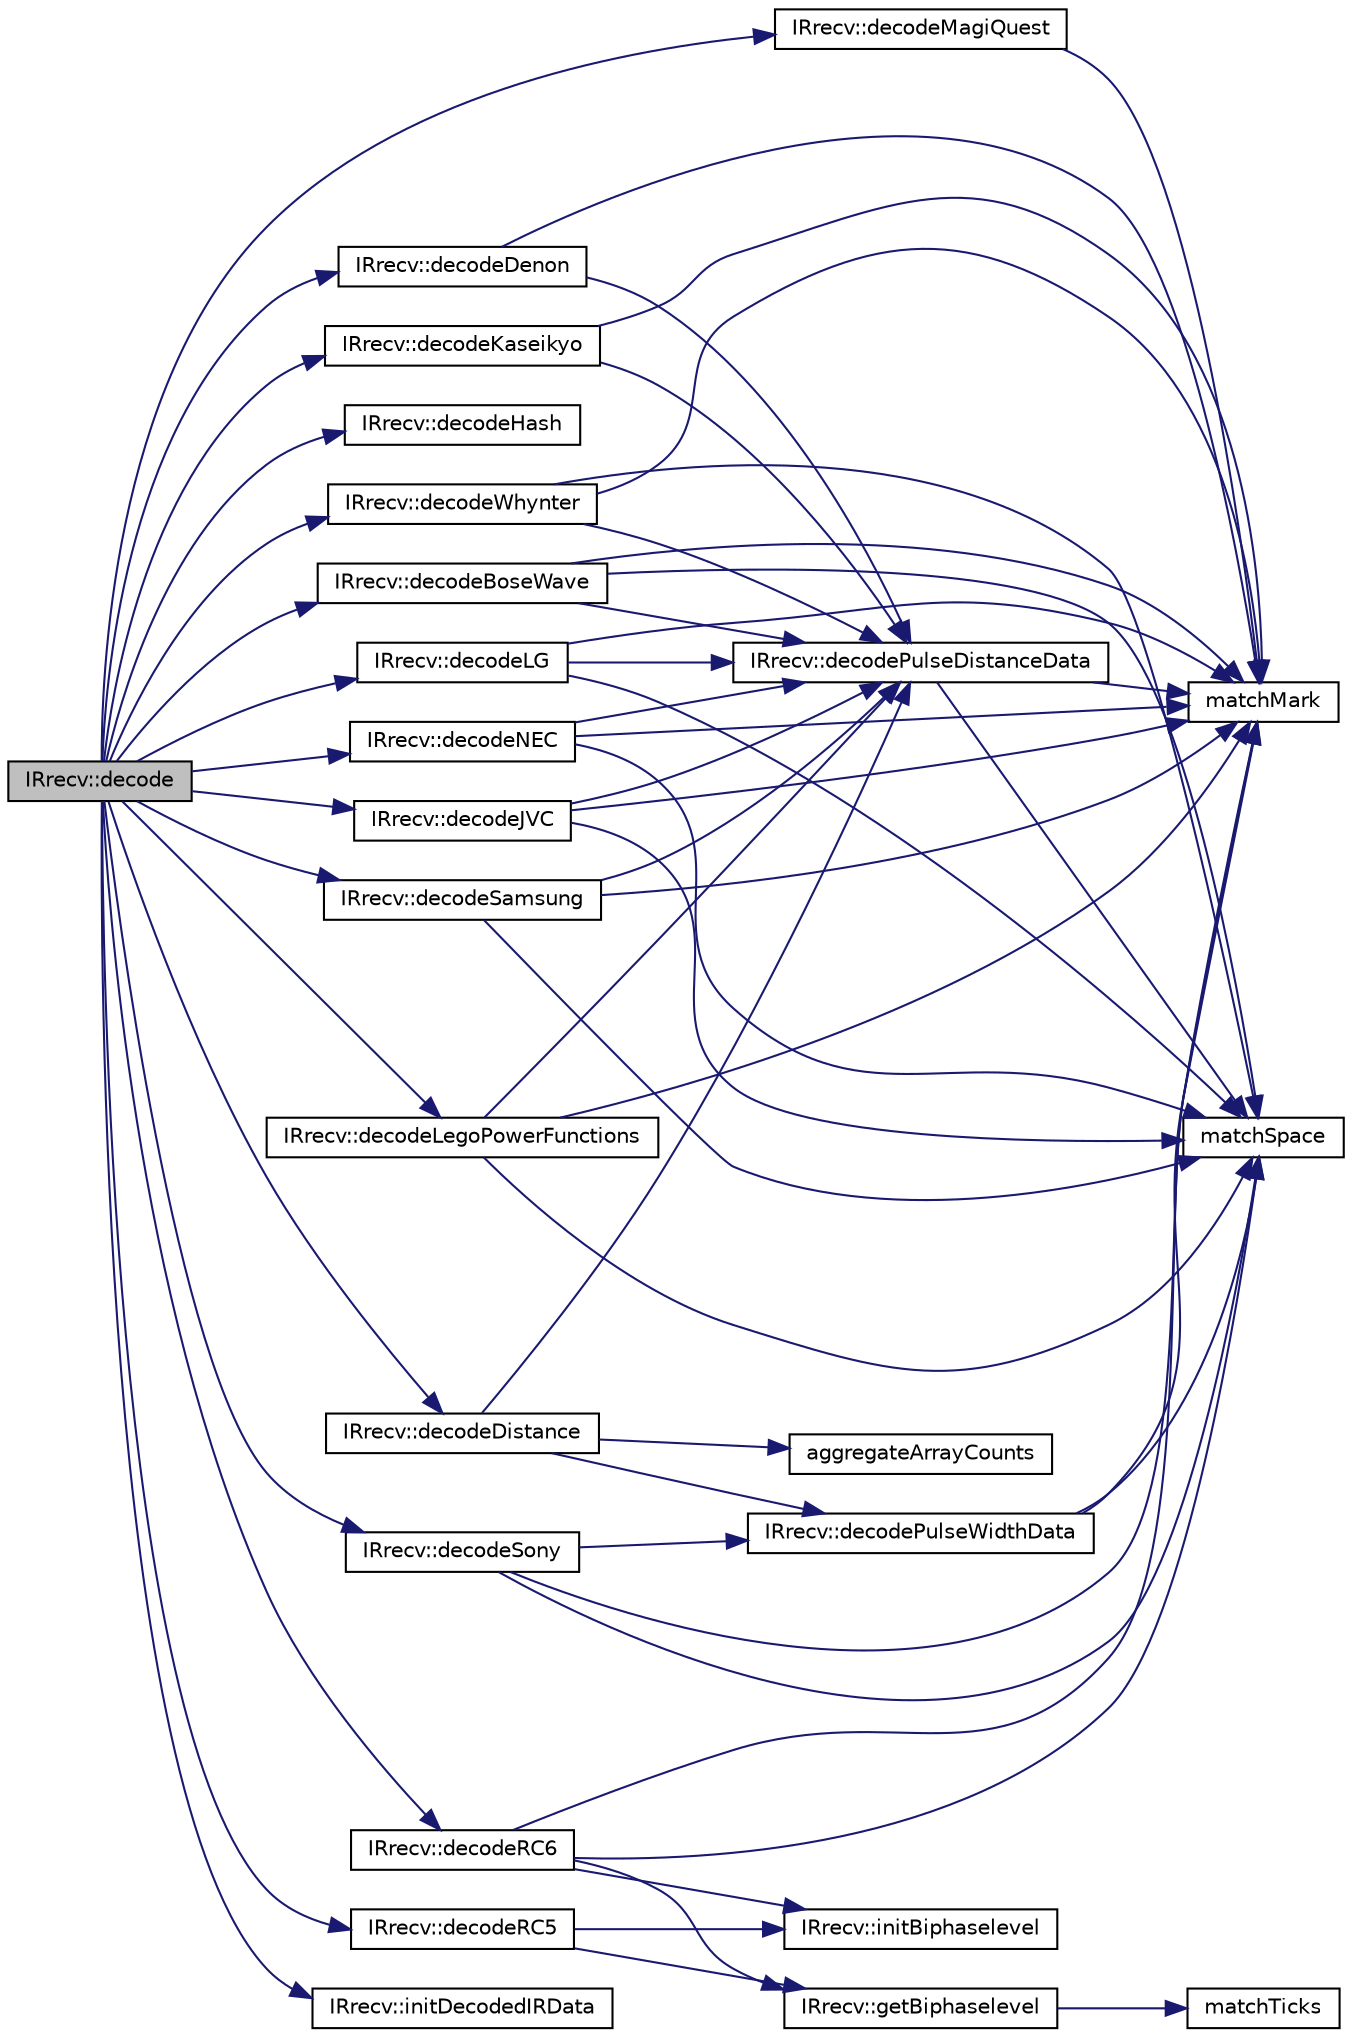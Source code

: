 digraph "IRrecv::decode"
{
 // LATEX_PDF_SIZE
  edge [fontname="Helvetica",fontsize="10",labelfontname="Helvetica",labelfontsize="10"];
  node [fontname="Helvetica",fontsize="10",shape=record];
  rankdir="LR";
  Node1 [label="IRrecv::decode",height=0.2,width=0.4,color="black", fillcolor="grey75", style="filled", fontcolor="black",tooltip=" "];
  Node1 -> Node2 [color="midnightblue",fontsize="10",style="solid"];
  Node2 [label="IRrecv::decodeBoseWave",height=0.2,width=0.4,color="black", fillcolor="white", style="filled",URL="$group___decoder.html#gaf9a5bf8248971aca9d4f5b68f3e9f858",tooltip=" "];
  Node2 -> Node3 [color="midnightblue",fontsize="10",style="solid"];
  Node3 [label="IRrecv::decodePulseDistanceData",height=0.2,width=0.4,color="black", fillcolor="white", style="filled",URL="$group___receiving.html#gaf8c9cdb5f7280043a552f22265bdb2d5",tooltip=" "];
  Node3 -> Node4 [color="midnightblue",fontsize="10",style="solid"];
  Node4 [label="matchMark",height=0.2,width=0.4,color="black", fillcolor="white", style="filled",URL="$group___receiving.html#ga4472564ea96b1ee10b51f594f60d7aeb",tooltip=" "];
  Node3 -> Node5 [color="midnightblue",fontsize="10",style="solid"];
  Node5 [label="matchSpace",height=0.2,width=0.4,color="black", fillcolor="white", style="filled",URL="$group___receiving.html#ga7902b620f6c01463b5b6e50ef604ac8b",tooltip=" "];
  Node2 -> Node4 [color="midnightblue",fontsize="10",style="solid"];
  Node2 -> Node5 [color="midnightblue",fontsize="10",style="solid"];
  Node1 -> Node6 [color="midnightblue",fontsize="10",style="solid"];
  Node6 [label="IRrecv::decodeDenon",height=0.2,width=0.4,color="black", fillcolor="white", style="filled",URL="$group___decoder.html#ga680c0090daf6945a85fd2658af84dfac",tooltip=" "];
  Node6 -> Node3 [color="midnightblue",fontsize="10",style="solid"];
  Node6 -> Node4 [color="midnightblue",fontsize="10",style="solid"];
  Node1 -> Node7 [color="midnightblue",fontsize="10",style="solid"];
  Node7 [label="IRrecv::decodeDistance",height=0.2,width=0.4,color="black", fillcolor="white", style="filled",URL="$group___decoder.html#ga0d0267f8c89e3cffbecd103195b67f3c",tooltip=" "];
  Node7 -> Node8 [color="midnightblue",fontsize="10",style="solid"];
  Node8 [label="aggregateArrayCounts",height=0.2,width=0.4,color="black", fillcolor="white", style="filled",URL="$group___decoder.html#ga90217576bd30a0755127207435731549",tooltip=" "];
  Node7 -> Node3 [color="midnightblue",fontsize="10",style="solid"];
  Node7 -> Node9 [color="midnightblue",fontsize="10",style="solid"];
  Node9 [label="IRrecv::decodePulseWidthData",height=0.2,width=0.4,color="black", fillcolor="white", style="filled",URL="$group___receiving.html#ga208047cf25c7850842984462bfa11cd0",tooltip=" "];
  Node9 -> Node4 [color="midnightblue",fontsize="10",style="solid"];
  Node9 -> Node5 [color="midnightblue",fontsize="10",style="solid"];
  Node1 -> Node10 [color="midnightblue",fontsize="10",style="solid"];
  Node10 [label="IRrecv::decodeHash",height=0.2,width=0.4,color="black", fillcolor="white", style="filled",URL="$class_i_rrecv.html#ab33be9e29578a2eb95beb3da169228dc",tooltip=" "];
  Node1 -> Node11 [color="midnightblue",fontsize="10",style="solid"];
  Node11 [label="IRrecv::decodeJVC",height=0.2,width=0.4,color="black", fillcolor="white", style="filled",URL="$group___decoder.html#gad6ecf38f85cefea8f71090fce4dbbbed",tooltip=" "];
  Node11 -> Node3 [color="midnightblue",fontsize="10",style="solid"];
  Node11 -> Node4 [color="midnightblue",fontsize="10",style="solid"];
  Node11 -> Node5 [color="midnightblue",fontsize="10",style="solid"];
  Node1 -> Node12 [color="midnightblue",fontsize="10",style="solid"];
  Node12 [label="IRrecv::decodeKaseikyo",height=0.2,width=0.4,color="black", fillcolor="white", style="filled",URL="$group___decoder.html#ga099d67ab5fef881af8838d6cb11d0b14",tooltip=" "];
  Node12 -> Node3 [color="midnightblue",fontsize="10",style="solid"];
  Node12 -> Node4 [color="midnightblue",fontsize="10",style="solid"];
  Node1 -> Node13 [color="midnightblue",fontsize="10",style="solid"];
  Node13 [label="IRrecv::decodeLegoPowerFunctions",height=0.2,width=0.4,color="black", fillcolor="white", style="filled",URL="$group___decoder.html#gae96d28d8682a352cb1118aae25d5bba5",tooltip=" "];
  Node13 -> Node3 [color="midnightblue",fontsize="10",style="solid"];
  Node13 -> Node4 [color="midnightblue",fontsize="10",style="solid"];
  Node13 -> Node5 [color="midnightblue",fontsize="10",style="solid"];
  Node1 -> Node14 [color="midnightblue",fontsize="10",style="solid"];
  Node14 [label="IRrecv::decodeLG",height=0.2,width=0.4,color="black", fillcolor="white", style="filled",URL="$group___decoder.html#gac098ec62da77aa75ca9016d289f3d7aa",tooltip=" "];
  Node14 -> Node3 [color="midnightblue",fontsize="10",style="solid"];
  Node14 -> Node4 [color="midnightblue",fontsize="10",style="solid"];
  Node14 -> Node5 [color="midnightblue",fontsize="10",style="solid"];
  Node1 -> Node15 [color="midnightblue",fontsize="10",style="solid"];
  Node15 [label="IRrecv::decodeMagiQuest",height=0.2,width=0.4,color="black", fillcolor="white", style="filled",URL="$class_i_rrecv.html#a436c84fc521802e1a22f480b39df8e5d",tooltip=" "];
  Node15 -> Node4 [color="midnightblue",fontsize="10",style="solid"];
  Node1 -> Node16 [color="midnightblue",fontsize="10",style="solid"];
  Node16 [label="IRrecv::decodeNEC",height=0.2,width=0.4,color="black", fillcolor="white", style="filled",URL="$group___decoder.html#ga3f1a3a12862517a61341a92dfb0ea7f8",tooltip=" "];
  Node16 -> Node3 [color="midnightblue",fontsize="10",style="solid"];
  Node16 -> Node4 [color="midnightblue",fontsize="10",style="solid"];
  Node16 -> Node5 [color="midnightblue",fontsize="10",style="solid"];
  Node1 -> Node17 [color="midnightblue",fontsize="10",style="solid"];
  Node17 [label="IRrecv::decodeRC5",height=0.2,width=0.4,color="black", fillcolor="white", style="filled",URL="$group___decoder.html#ga5720b53e427e0346ecc248e55c57e2b9",tooltip=" "];
  Node17 -> Node18 [color="midnightblue",fontsize="10",style="solid"];
  Node18 [label="IRrecv::getBiphaselevel",height=0.2,width=0.4,color="black", fillcolor="white", style="filled",URL="$group___receiving.html#ga7d26f9254747368762e4d4c09dc22fb0",tooltip=" "];
  Node18 -> Node19 [color="midnightblue",fontsize="10",style="solid"];
  Node19 [label="matchTicks",height=0.2,width=0.4,color="black", fillcolor="white", style="filled",URL="$group___receiving.html#ga495b7f49ff71cde1289b118fac0f0674",tooltip=" "];
  Node17 -> Node20 [color="midnightblue",fontsize="10",style="solid"];
  Node20 [label="IRrecv::initBiphaselevel",height=0.2,width=0.4,color="black", fillcolor="white", style="filled",URL="$group___receiving.html#ga51376b9bd8d1d9ac5c694f6a8c8ecc98",tooltip=" "];
  Node1 -> Node21 [color="midnightblue",fontsize="10",style="solid"];
  Node21 [label="IRrecv::decodeRC6",height=0.2,width=0.4,color="black", fillcolor="white", style="filled",URL="$group___decoder.html#gad98448418d525479e74c1a38725b498f",tooltip=" "];
  Node21 -> Node18 [color="midnightblue",fontsize="10",style="solid"];
  Node21 -> Node20 [color="midnightblue",fontsize="10",style="solid"];
  Node21 -> Node4 [color="midnightblue",fontsize="10",style="solid"];
  Node21 -> Node5 [color="midnightblue",fontsize="10",style="solid"];
  Node1 -> Node22 [color="midnightblue",fontsize="10",style="solid"];
  Node22 [label="IRrecv::decodeSamsung",height=0.2,width=0.4,color="black", fillcolor="white", style="filled",URL="$group___decoder.html#ga06311ef402fe0a9cc85ad9defd35fdec",tooltip=" "];
  Node22 -> Node3 [color="midnightblue",fontsize="10",style="solid"];
  Node22 -> Node4 [color="midnightblue",fontsize="10",style="solid"];
  Node22 -> Node5 [color="midnightblue",fontsize="10",style="solid"];
  Node1 -> Node23 [color="midnightblue",fontsize="10",style="solid"];
  Node23 [label="IRrecv::decodeSony",height=0.2,width=0.4,color="black", fillcolor="white", style="filled",URL="$group___decoder.html#gaa4b87d095decf4ec8d9e4c445d6dfa27",tooltip=" "];
  Node23 -> Node9 [color="midnightblue",fontsize="10",style="solid"];
  Node23 -> Node4 [color="midnightblue",fontsize="10",style="solid"];
  Node23 -> Node5 [color="midnightblue",fontsize="10",style="solid"];
  Node1 -> Node24 [color="midnightblue",fontsize="10",style="solid"];
  Node24 [label="IRrecv::decodeWhynter",height=0.2,width=0.4,color="black", fillcolor="white", style="filled",URL="$group___decoder.html#ga1de38e9831f29991f9be0e7a2583f142",tooltip=" "];
  Node24 -> Node3 [color="midnightblue",fontsize="10",style="solid"];
  Node24 -> Node4 [color="midnightblue",fontsize="10",style="solid"];
  Node24 -> Node5 [color="midnightblue",fontsize="10",style="solid"];
  Node1 -> Node25 [color="midnightblue",fontsize="10",style="solid"];
  Node25 [label="IRrecv::initDecodedIRData",height=0.2,width=0.4,color="black", fillcolor="white", style="filled",URL="$group___receiving.html#ga26e37f666387134ed18393fd930f68db",tooltip=" "];
}
